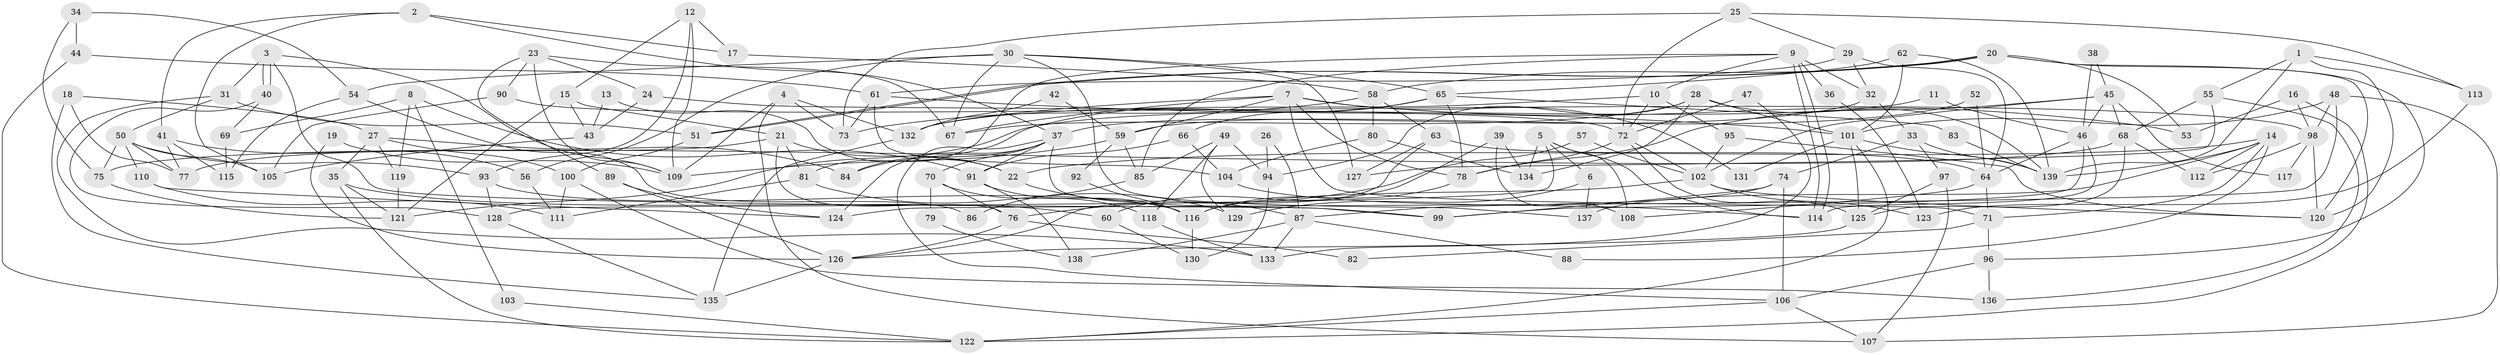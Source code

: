 // coarse degree distribution, {5: 0.15463917525773196, 2: 0.15463917525773196, 4: 0.27835051546391754, 8: 0.041237113402061855, 3: 0.21649484536082475, 6: 0.020618556701030927, 1: 0.010309278350515464, 10: 0.030927835051546393, 7: 0.041237113402061855, 11: 0.030927835051546393, 9: 0.010309278350515464, 13: 0.010309278350515464}
// Generated by graph-tools (version 1.1) at 2025/52/03/04/25 21:52:09]
// undirected, 139 vertices, 278 edges
graph export_dot {
graph [start="1"]
  node [color=gray90,style=filled];
  1;
  2;
  3;
  4;
  5;
  6;
  7;
  8;
  9;
  10;
  11;
  12;
  13;
  14;
  15;
  16;
  17;
  18;
  19;
  20;
  21;
  22;
  23;
  24;
  25;
  26;
  27;
  28;
  29;
  30;
  31;
  32;
  33;
  34;
  35;
  36;
  37;
  38;
  39;
  40;
  41;
  42;
  43;
  44;
  45;
  46;
  47;
  48;
  49;
  50;
  51;
  52;
  53;
  54;
  55;
  56;
  57;
  58;
  59;
  60;
  61;
  62;
  63;
  64;
  65;
  66;
  67;
  68;
  69;
  70;
  71;
  72;
  73;
  74;
  75;
  76;
  77;
  78;
  79;
  80;
  81;
  82;
  83;
  84;
  85;
  86;
  87;
  88;
  89;
  90;
  91;
  92;
  93;
  94;
  95;
  96;
  97;
  98;
  99;
  100;
  101;
  102;
  103;
  104;
  105;
  106;
  107;
  108;
  109;
  110;
  111;
  112;
  113;
  114;
  115;
  116;
  117;
  118;
  119;
  120;
  121;
  122;
  123;
  124;
  125;
  126;
  127;
  128;
  129;
  130;
  131;
  132;
  133;
  134;
  135;
  136;
  137;
  138;
  139;
  1 -- 139;
  1 -- 120;
  1 -- 55;
  1 -- 113;
  2 -- 37;
  2 -- 105;
  2 -- 17;
  2 -- 41;
  3 -- 109;
  3 -- 40;
  3 -- 40;
  3 -- 31;
  3 -- 99;
  4 -- 107;
  4 -- 73;
  4 -- 109;
  4 -- 132;
  5 -- 128;
  5 -- 108;
  5 -- 6;
  5 -- 114;
  5 -- 134;
  6 -- 137;
  6 -- 129;
  7 -- 132;
  7 -- 53;
  7 -- 59;
  7 -- 67;
  7 -- 71;
  7 -- 78;
  7 -- 131;
  8 -- 119;
  8 -- 91;
  8 -- 69;
  8 -- 103;
  9 -- 32;
  9 -- 114;
  9 -- 114;
  9 -- 10;
  9 -- 36;
  9 -- 81;
  9 -- 85;
  10 -- 72;
  10 -- 95;
  10 -- 132;
  11 -- 46;
  11 -- 121;
  12 -- 93;
  12 -- 17;
  12 -- 15;
  12 -- 109;
  13 -- 43;
  13 -- 22;
  14 -- 112;
  14 -- 71;
  14 -- 22;
  14 -- 88;
  14 -- 137;
  14 -- 139;
  15 -- 43;
  15 -- 21;
  15 -- 121;
  16 -- 98;
  16 -- 122;
  16 -- 53;
  17 -- 58;
  18 -- 27;
  18 -- 77;
  18 -- 135;
  19 -- 109;
  19 -- 126;
  20 -- 96;
  20 -- 51;
  20 -- 51;
  20 -- 53;
  20 -- 58;
  20 -- 120;
  21 -- 81;
  21 -- 22;
  21 -- 76;
  21 -- 77;
  22 -- 87;
  23 -- 109;
  23 -- 67;
  23 -- 24;
  23 -- 89;
  23 -- 90;
  24 -- 72;
  24 -- 43;
  25 -- 29;
  25 -- 72;
  25 -- 73;
  25 -- 113;
  26 -- 87;
  26 -- 94;
  27 -- 100;
  27 -- 84;
  27 -- 35;
  27 -- 119;
  28 -- 67;
  28 -- 101;
  28 -- 94;
  28 -- 134;
  28 -- 139;
  29 -- 61;
  29 -- 64;
  29 -- 32;
  30 -- 56;
  30 -- 65;
  30 -- 54;
  30 -- 67;
  30 -- 127;
  30 -- 137;
  31 -- 51;
  31 -- 50;
  31 -- 133;
  32 -- 33;
  32 -- 37;
  33 -- 139;
  33 -- 97;
  33 -- 74;
  34 -- 44;
  34 -- 75;
  34 -- 54;
  35 -- 121;
  35 -- 60;
  35 -- 122;
  36 -- 123;
  37 -- 106;
  37 -- 70;
  37 -- 84;
  37 -- 91;
  37 -- 99;
  37 -- 124;
  38 -- 46;
  38 -- 45;
  39 -- 134;
  39 -- 60;
  39 -- 108;
  40 -- 69;
  40 -- 128;
  41 -- 77;
  41 -- 56;
  41 -- 115;
  42 -- 59;
  42 -- 132;
  43 -- 105;
  44 -- 61;
  44 -- 122;
  45 -- 78;
  45 -- 46;
  45 -- 68;
  45 -- 102;
  45 -- 117;
  46 -- 99;
  46 -- 114;
  46 -- 64;
  47 -- 133;
  47 -- 72;
  48 -- 101;
  48 -- 124;
  48 -- 98;
  48 -- 107;
  49 -- 85;
  49 -- 118;
  49 -- 94;
  49 -- 129;
  50 -- 93;
  50 -- 75;
  50 -- 77;
  50 -- 105;
  50 -- 110;
  51 -- 100;
  52 -- 64;
  52 -- 59;
  54 -- 86;
  54 -- 115;
  55 -- 68;
  55 -- 127;
  55 -- 136;
  56 -- 111;
  57 -- 76;
  57 -- 102;
  58 -- 63;
  58 -- 73;
  58 -- 80;
  59 -- 109;
  59 -- 85;
  59 -- 92;
  60 -- 130;
  61 -- 73;
  61 -- 104;
  61 -- 101;
  62 -- 139;
  62 -- 101;
  62 -- 65;
  63 -- 127;
  63 -- 126;
  63 -- 64;
  64 -- 71;
  64 -- 108;
  65 -- 66;
  65 -- 78;
  65 -- 83;
  65 -- 84;
  66 -- 104;
  66 -- 91;
  68 -- 125;
  68 -- 75;
  68 -- 112;
  69 -- 115;
  70 -- 76;
  70 -- 79;
  70 -- 118;
  71 -- 82;
  71 -- 96;
  72 -- 102;
  72 -- 78;
  72 -- 125;
  74 -- 99;
  74 -- 87;
  74 -- 106;
  75 -- 121;
  76 -- 126;
  76 -- 82;
  78 -- 116;
  79 -- 138;
  80 -- 134;
  80 -- 104;
  81 -- 129;
  81 -- 111;
  83 -- 139;
  85 -- 86;
  87 -- 88;
  87 -- 133;
  87 -- 138;
  89 -- 126;
  89 -- 124;
  90 -- 98;
  90 -- 105;
  91 -- 116;
  91 -- 138;
  92 -- 116;
  93 -- 128;
  93 -- 116;
  94 -- 130;
  95 -- 102;
  95 -- 120;
  96 -- 106;
  96 -- 136;
  97 -- 125;
  97 -- 107;
  98 -- 120;
  98 -- 112;
  98 -- 117;
  100 -- 136;
  100 -- 111;
  101 -- 139;
  101 -- 122;
  101 -- 125;
  101 -- 131;
  102 -- 120;
  102 -- 116;
  102 -- 123;
  103 -- 122;
  104 -- 114;
  106 -- 122;
  106 -- 107;
  110 -- 124;
  110 -- 111;
  113 -- 123;
  116 -- 130;
  118 -- 133;
  119 -- 121;
  125 -- 126;
  126 -- 135;
  128 -- 135;
  132 -- 135;
}
